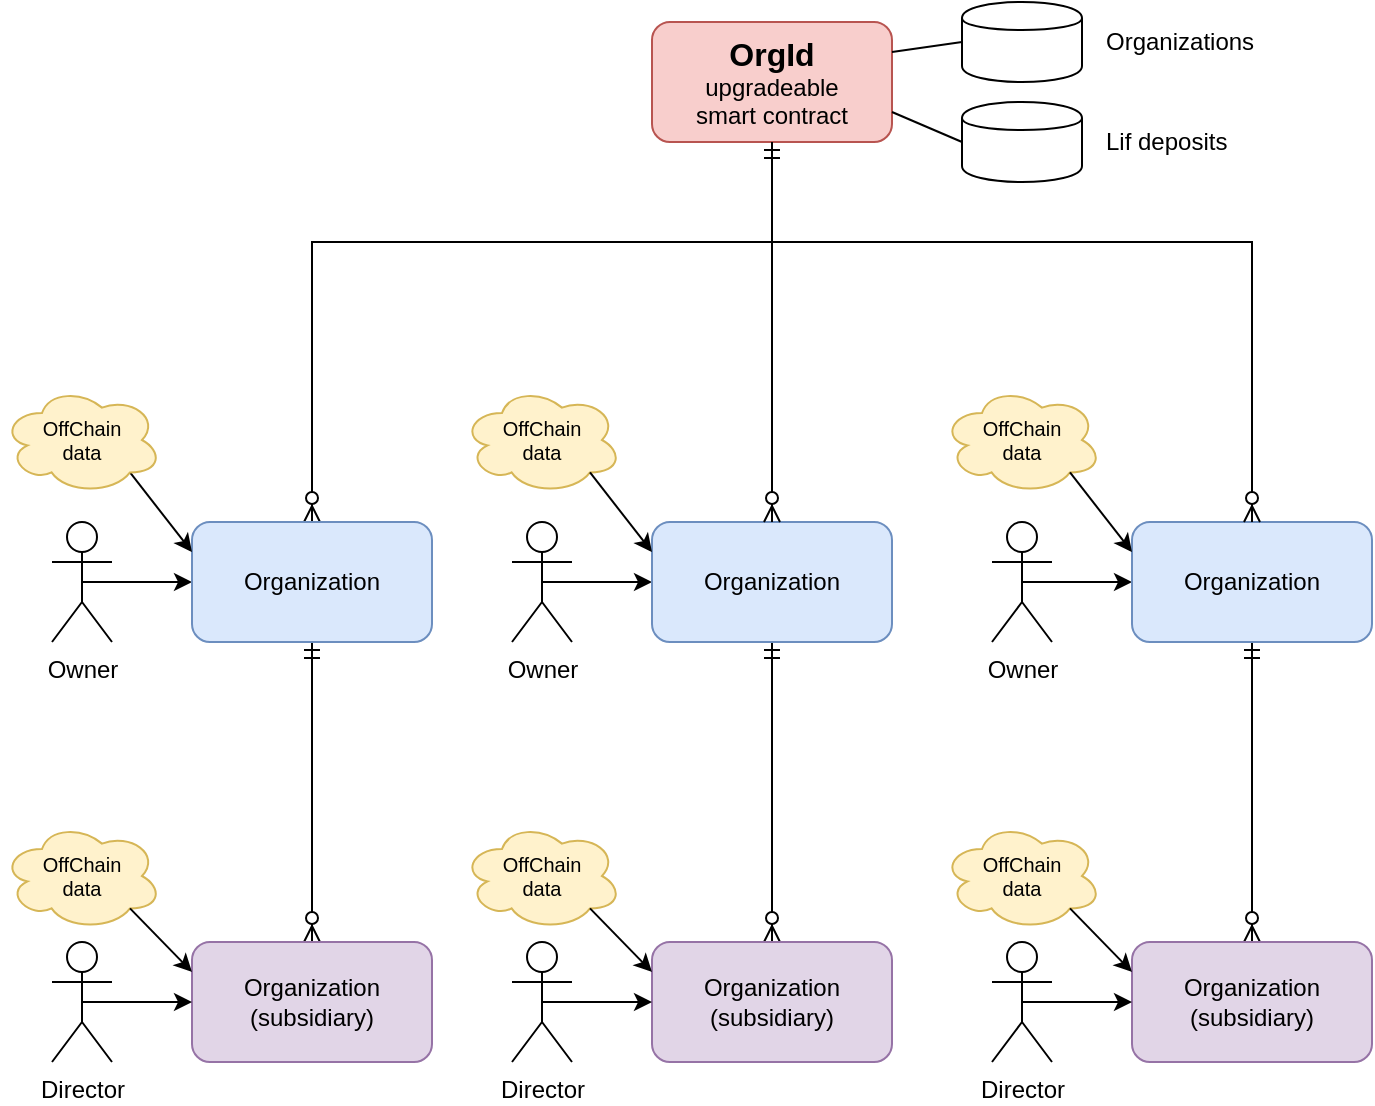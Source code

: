 <mxfile pages="1" version="11.2.4" type="device"><diagram id="P1KJMvUTy4tlil_FxDQn" name="Page-1"><mxGraphModel dx="1102" dy="824" grid="1" gridSize="10" guides="1" tooltips="1" connect="1" arrows="1" fold="1" page="1" pageScale="1" pageWidth="1169" pageHeight="827" math="0" shadow="0"><root><mxCell id="0"/><mxCell id="1" parent="0"/><mxCell id="_cYhicqQ9INhNJw3SBiJ-6" style="edgeStyle=orthogonalEdgeStyle;rounded=0;orthogonalLoop=1;jettySize=auto;html=1;exitX=0.5;exitY=0.5;exitDx=0;exitDy=0;exitPerimeter=0;entryX=0;entryY=0.5;entryDx=0;entryDy=0;" edge="1" parent="1" source="9ZOD8LiryeVZcGwydzvf-19" target="_cYhicqQ9INhNJw3SBiJ-2"><mxGeometry relative="1" as="geometry"/></mxCell><mxCell id="9ZOD8LiryeVZcGwydzvf-19" value="Owner&lt;br&gt;" style="shape=umlActor;verticalLabelPosition=bottom;labelBackgroundColor=#ffffff;verticalAlign=top;html=1;outlineConnect=0;" parent="1" vertex="1"><mxGeometry x="267" y="300" width="30" height="60" as="geometry"/></mxCell><mxCell id="_cYhicqQ9INhNJw3SBiJ-1" value="&lt;b&gt;&lt;font style=&quot;font-size: 16px&quot;&gt;OrgId&lt;/font&gt;&lt;/b&gt;&lt;br&gt;upgradeable&lt;br&gt;smart contract" style="rounded=1;whiteSpace=wrap;html=1;fillColor=#f8cecc;strokeColor=#b85450;" vertex="1" parent="1"><mxGeometry x="567" y="50" width="120" height="60" as="geometry"/></mxCell><mxCell id="_cYhicqQ9INhNJw3SBiJ-8" style="edgeStyle=orthogonalEdgeStyle;rounded=0;orthogonalLoop=1;jettySize=auto;html=1;exitX=0.5;exitY=1;exitDx=0;exitDy=0;entryX=0.5;entryY=0;entryDx=0;entryDy=0;startArrow=ERmandOne;startFill=0;endArrow=ERzeroToMany;endFill=1;" edge="1" parent="1" source="_cYhicqQ9INhNJw3SBiJ-2" target="_cYhicqQ9INhNJw3SBiJ-3"><mxGeometry relative="1" as="geometry"/></mxCell><mxCell id="_cYhicqQ9INhNJw3SBiJ-9" style="edgeStyle=orthogonalEdgeStyle;rounded=0;orthogonalLoop=1;jettySize=auto;html=1;exitX=0.5;exitY=0;exitDx=0;exitDy=0;entryX=0.5;entryY=1;entryDx=0;entryDy=0;startArrow=ERzeroToMany;startFill=1;endArrow=ERmandOne;endFill=0;" edge="1" parent="1" source="_cYhicqQ9INhNJw3SBiJ-2" target="_cYhicqQ9INhNJw3SBiJ-1"><mxGeometry relative="1" as="geometry"><Array as="points"><mxPoint x="397" y="160"/><mxPoint x="627" y="160"/></Array></mxGeometry></mxCell><mxCell id="_cYhicqQ9INhNJw3SBiJ-2" value="Organization" style="rounded=1;whiteSpace=wrap;html=1;fillColor=#dae8fc;strokeColor=#6c8ebf;" vertex="1" parent="1"><mxGeometry x="337" y="300" width="120" height="60" as="geometry"/></mxCell><mxCell id="_cYhicqQ9INhNJw3SBiJ-3" value="Organization&lt;br&gt;(subsidiary)" style="rounded=1;whiteSpace=wrap;html=1;fillColor=#e1d5e7;strokeColor=#9673a6;" vertex="1" parent="1"><mxGeometry x="337" y="510" width="120" height="60" as="geometry"/></mxCell><mxCell id="_cYhicqQ9INhNJw3SBiJ-7" style="edgeStyle=orthogonalEdgeStyle;rounded=0;orthogonalLoop=1;jettySize=auto;html=1;exitX=0.5;exitY=0.5;exitDx=0;exitDy=0;exitPerimeter=0;entryX=0;entryY=0.5;entryDx=0;entryDy=0;" edge="1" parent="1" source="_cYhicqQ9INhNJw3SBiJ-5" target="_cYhicqQ9INhNJw3SBiJ-3"><mxGeometry relative="1" as="geometry"/></mxCell><mxCell id="_cYhicqQ9INhNJw3SBiJ-5" value="Director" style="shape=umlActor;verticalLabelPosition=bottom;labelBackgroundColor=#ffffff;verticalAlign=top;html=1;outlineConnect=0;" vertex="1" parent="1"><mxGeometry x="267" y="510" width="30" height="60" as="geometry"/></mxCell><mxCell id="_cYhicqQ9INhNJw3SBiJ-10" style="edgeStyle=orthogonalEdgeStyle;rounded=0;orthogonalLoop=1;jettySize=auto;html=1;exitX=0.5;exitY=0.5;exitDx=0;exitDy=0;exitPerimeter=0;entryX=0;entryY=0.5;entryDx=0;entryDy=0;" edge="1" source="_cYhicqQ9INhNJw3SBiJ-11" target="_cYhicqQ9INhNJw3SBiJ-13" parent="1"><mxGeometry relative="1" as="geometry"/></mxCell><mxCell id="_cYhicqQ9INhNJw3SBiJ-11" value="Owner&lt;br&gt;" style="shape=umlActor;verticalLabelPosition=bottom;labelBackgroundColor=#ffffff;verticalAlign=top;html=1;outlineConnect=0;" vertex="1" parent="1"><mxGeometry x="497" y="300" width="30" height="60" as="geometry"/></mxCell><mxCell id="_cYhicqQ9INhNJw3SBiJ-12" style="edgeStyle=orthogonalEdgeStyle;rounded=0;orthogonalLoop=1;jettySize=auto;html=1;exitX=0.5;exitY=1;exitDx=0;exitDy=0;entryX=0.5;entryY=0;entryDx=0;entryDy=0;startArrow=ERmandOne;startFill=0;endArrow=ERzeroToMany;endFill=1;" edge="1" source="_cYhicqQ9INhNJw3SBiJ-13" target="_cYhicqQ9INhNJw3SBiJ-14" parent="1"><mxGeometry relative="1" as="geometry"/></mxCell><mxCell id="_cYhicqQ9INhNJw3SBiJ-13" value="Organization" style="rounded=1;whiteSpace=wrap;html=1;fillColor=#dae8fc;strokeColor=#6c8ebf;" vertex="1" parent="1"><mxGeometry x="567" y="300" width="120" height="60" as="geometry"/></mxCell><mxCell id="_cYhicqQ9INhNJw3SBiJ-14" value="Organization&lt;br&gt;(subsidiary)" style="rounded=1;whiteSpace=wrap;html=1;fillColor=#e1d5e7;strokeColor=#9673a6;" vertex="1" parent="1"><mxGeometry x="567" y="510" width="120" height="60" as="geometry"/></mxCell><mxCell id="_cYhicqQ9INhNJw3SBiJ-15" style="edgeStyle=orthogonalEdgeStyle;rounded=0;orthogonalLoop=1;jettySize=auto;html=1;exitX=0.5;exitY=0.5;exitDx=0;exitDy=0;exitPerimeter=0;entryX=0;entryY=0.5;entryDx=0;entryDy=0;" edge="1" source="_cYhicqQ9INhNJw3SBiJ-16" target="_cYhicqQ9INhNJw3SBiJ-14" parent="1"><mxGeometry relative="1" as="geometry"/></mxCell><mxCell id="_cYhicqQ9INhNJw3SBiJ-16" value="Director" style="shape=umlActor;verticalLabelPosition=bottom;labelBackgroundColor=#ffffff;verticalAlign=top;html=1;outlineConnect=0;" vertex="1" parent="1"><mxGeometry x="497" y="510" width="30" height="60" as="geometry"/></mxCell><mxCell id="_cYhicqQ9INhNJw3SBiJ-17" style="edgeStyle=orthogonalEdgeStyle;rounded=0;orthogonalLoop=1;jettySize=auto;html=1;exitX=0.5;exitY=0.5;exitDx=0;exitDy=0;exitPerimeter=0;entryX=0;entryY=0.5;entryDx=0;entryDy=0;" edge="1" source="_cYhicqQ9INhNJw3SBiJ-18" target="_cYhicqQ9INhNJw3SBiJ-20" parent="1"><mxGeometry relative="1" as="geometry"/></mxCell><mxCell id="_cYhicqQ9INhNJw3SBiJ-18" value="Owner&lt;br&gt;" style="shape=umlActor;verticalLabelPosition=bottom;labelBackgroundColor=#ffffff;verticalAlign=top;html=1;outlineConnect=0;" vertex="1" parent="1"><mxGeometry x="737" y="300" width="30" height="60" as="geometry"/></mxCell><mxCell id="_cYhicqQ9INhNJw3SBiJ-19" style="edgeStyle=orthogonalEdgeStyle;rounded=0;orthogonalLoop=1;jettySize=auto;html=1;exitX=0.5;exitY=1;exitDx=0;exitDy=0;entryX=0.5;entryY=0;entryDx=0;entryDy=0;startArrow=ERmandOne;startFill=0;endArrow=ERzeroToMany;endFill=1;" edge="1" source="_cYhicqQ9INhNJw3SBiJ-20" target="_cYhicqQ9INhNJw3SBiJ-21" parent="1"><mxGeometry relative="1" as="geometry"/></mxCell><mxCell id="_cYhicqQ9INhNJw3SBiJ-20" value="Organization" style="rounded=1;whiteSpace=wrap;html=1;fillColor=#dae8fc;strokeColor=#6c8ebf;" vertex="1" parent="1"><mxGeometry x="807" y="300" width="120" height="60" as="geometry"/></mxCell><mxCell id="_cYhicqQ9INhNJw3SBiJ-21" value="Organization&lt;br&gt;(subsidiary)" style="rounded=1;whiteSpace=wrap;html=1;fillColor=#e1d5e7;strokeColor=#9673a6;" vertex="1" parent="1"><mxGeometry x="807" y="510" width="120" height="60" as="geometry"/></mxCell><mxCell id="_cYhicqQ9INhNJw3SBiJ-22" style="edgeStyle=orthogonalEdgeStyle;rounded=0;orthogonalLoop=1;jettySize=auto;html=1;exitX=0.5;exitY=0.5;exitDx=0;exitDy=0;exitPerimeter=0;entryX=0;entryY=0.5;entryDx=0;entryDy=0;" edge="1" source="_cYhicqQ9INhNJw3SBiJ-23" target="_cYhicqQ9INhNJw3SBiJ-21" parent="1"><mxGeometry relative="1" as="geometry"/></mxCell><mxCell id="_cYhicqQ9INhNJw3SBiJ-23" value="Director" style="shape=umlActor;verticalLabelPosition=bottom;labelBackgroundColor=#ffffff;verticalAlign=top;html=1;outlineConnect=0;" vertex="1" parent="1"><mxGeometry x="737" y="510" width="30" height="60" as="geometry"/></mxCell><mxCell id="_cYhicqQ9INhNJw3SBiJ-24" style="edgeStyle=orthogonalEdgeStyle;rounded=0;orthogonalLoop=1;jettySize=auto;html=1;exitX=0.5;exitY=0;exitDx=0;exitDy=0;entryX=0.5;entryY=1;entryDx=0;entryDy=0;startArrow=ERzeroToMany;startFill=1;endArrow=ERmandOne;endFill=0;" edge="1" parent="1" source="_cYhicqQ9INhNJw3SBiJ-13" target="_cYhicqQ9INhNJw3SBiJ-1"><mxGeometry relative="1" as="geometry"><mxPoint x="407" y="210" as="sourcePoint"/><mxPoint x="607" y="120" as="targetPoint"/></mxGeometry></mxCell><mxCell id="_cYhicqQ9INhNJw3SBiJ-25" style="edgeStyle=orthogonalEdgeStyle;rounded=0;orthogonalLoop=1;jettySize=auto;html=1;exitX=0.5;exitY=0;exitDx=0;exitDy=0;entryX=0.5;entryY=1;entryDx=0;entryDy=0;startArrow=ERzeroToMany;startFill=1;endArrow=ERmandOne;endFill=0;" edge="1" parent="1" source="_cYhicqQ9INhNJw3SBiJ-20" target="_cYhicqQ9INhNJw3SBiJ-1"><mxGeometry relative="1" as="geometry"><mxPoint x="417" y="220" as="sourcePoint"/><mxPoint x="617" y="130" as="targetPoint"/><Array as="points"><mxPoint x="867" y="160"/><mxPoint x="627" y="160"/></Array></mxGeometry></mxCell><mxCell id="_cYhicqQ9INhNJw3SBiJ-32" style="rounded=0;orthogonalLoop=1;jettySize=auto;html=1;exitX=0.8;exitY=0.8;exitDx=0;exitDy=0;exitPerimeter=0;entryX=0;entryY=0.25;entryDx=0;entryDy=0;startArrow=none;startFill=0;endArrow=classic;endFill=1;" edge="1" parent="1" source="_cYhicqQ9INhNJw3SBiJ-26" target="_cYhicqQ9INhNJw3SBiJ-2"><mxGeometry relative="1" as="geometry"/></mxCell><mxCell id="_cYhicqQ9INhNJw3SBiJ-26" value="OffChain&lt;br&gt;data" style="ellipse;shape=cloud;whiteSpace=wrap;html=1;fillColor=#fff2cc;strokeColor=#d6b656;fontSize=10;" vertex="1" parent="1"><mxGeometry x="242" y="232" width="80" height="54" as="geometry"/></mxCell><mxCell id="_cYhicqQ9INhNJw3SBiJ-27" value="OffChain&lt;br&gt;data" style="ellipse;shape=cloud;whiteSpace=wrap;html=1;fillColor=#fff2cc;strokeColor=#d6b656;fontSize=10;" vertex="1" parent="1"><mxGeometry x="472" y="232" width="80" height="54" as="geometry"/></mxCell><mxCell id="_cYhicqQ9INhNJw3SBiJ-28" value="OffChain&lt;br&gt;data" style="ellipse;shape=cloud;whiteSpace=wrap;html=1;fillColor=#fff2cc;strokeColor=#d6b656;fontSize=10;" vertex="1" parent="1"><mxGeometry x="712" y="232" width="80" height="54" as="geometry"/></mxCell><mxCell id="_cYhicqQ9INhNJw3SBiJ-29" value="OffChain&lt;br&gt;data" style="ellipse;shape=cloud;whiteSpace=wrap;html=1;fillColor=#fff2cc;strokeColor=#d6b656;fontSize=10;" vertex="1" parent="1"><mxGeometry x="242" y="450" width="80" height="54" as="geometry"/></mxCell><mxCell id="_cYhicqQ9INhNJw3SBiJ-30" value="OffChain&lt;br&gt;data" style="ellipse;shape=cloud;whiteSpace=wrap;html=1;fillColor=#fff2cc;strokeColor=#d6b656;fontSize=10;" vertex="1" parent="1"><mxGeometry x="472" y="450" width="80" height="54" as="geometry"/></mxCell><mxCell id="_cYhicqQ9INhNJw3SBiJ-31" value="OffChain&lt;br&gt;data" style="ellipse;shape=cloud;whiteSpace=wrap;html=1;fillColor=#fff2cc;strokeColor=#d6b656;fontSize=10;" vertex="1" parent="1"><mxGeometry x="712" y="450" width="80" height="54" as="geometry"/></mxCell><mxCell id="_cYhicqQ9INhNJw3SBiJ-33" style="rounded=0;orthogonalLoop=1;jettySize=auto;html=1;exitX=0.8;exitY=0.8;exitDx=0;exitDy=0;exitPerimeter=0;entryX=0;entryY=0.25;entryDx=0;entryDy=0;startArrow=none;startFill=0;endArrow=classic;endFill=1;" edge="1" parent="1" source="_cYhicqQ9INhNJw3SBiJ-27" target="_cYhicqQ9INhNJw3SBiJ-13"><mxGeometry relative="1" as="geometry"><mxPoint x="316" y="285.2" as="sourcePoint"/><mxPoint x="347" y="325" as="targetPoint"/></mxGeometry></mxCell><mxCell id="_cYhicqQ9INhNJw3SBiJ-34" style="rounded=0;orthogonalLoop=1;jettySize=auto;html=1;exitX=0.8;exitY=0.8;exitDx=0;exitDy=0;exitPerimeter=0;entryX=0;entryY=0.25;entryDx=0;entryDy=0;startArrow=none;startFill=0;endArrow=classic;endFill=1;" edge="1" parent="1" source="_cYhicqQ9INhNJw3SBiJ-28" target="_cYhicqQ9INhNJw3SBiJ-20"><mxGeometry relative="1" as="geometry"><mxPoint x="326" y="295.2" as="sourcePoint"/><mxPoint x="357" y="335" as="targetPoint"/></mxGeometry></mxCell><mxCell id="_cYhicqQ9INhNJw3SBiJ-35" style="rounded=0;orthogonalLoop=1;jettySize=auto;html=1;exitX=0.8;exitY=0.8;exitDx=0;exitDy=0;exitPerimeter=0;entryX=0;entryY=0.25;entryDx=0;entryDy=0;startArrow=none;startFill=0;endArrow=classic;endFill=1;" edge="1" parent="1" source="_cYhicqQ9INhNJw3SBiJ-29" target="_cYhicqQ9INhNJw3SBiJ-3"><mxGeometry relative="1" as="geometry"><mxPoint x="336" y="355.2" as="sourcePoint"/><mxPoint x="367" y="395" as="targetPoint"/></mxGeometry></mxCell><mxCell id="_cYhicqQ9INhNJw3SBiJ-36" style="rounded=0;orthogonalLoop=1;jettySize=auto;html=1;exitX=0.8;exitY=0.8;exitDx=0;exitDy=0;exitPerimeter=0;entryX=0;entryY=0.25;entryDx=0;entryDy=0;startArrow=none;startFill=0;endArrow=classic;endFill=1;" edge="1" parent="1" source="_cYhicqQ9INhNJw3SBiJ-30" target="_cYhicqQ9INhNJw3SBiJ-14"><mxGeometry relative="1" as="geometry"><mxPoint x="346" y="365.2" as="sourcePoint"/><mxPoint x="377" y="405" as="targetPoint"/></mxGeometry></mxCell><mxCell id="_cYhicqQ9INhNJw3SBiJ-37" style="rounded=0;orthogonalLoop=1;jettySize=auto;html=1;exitX=0.8;exitY=0.8;exitDx=0;exitDy=0;exitPerimeter=0;entryX=0;entryY=0.25;entryDx=0;entryDy=0;startArrow=none;startFill=0;endArrow=classic;endFill=1;" edge="1" parent="1" source="_cYhicqQ9INhNJw3SBiJ-31" target="_cYhicqQ9INhNJw3SBiJ-21"><mxGeometry relative="1" as="geometry"><mxPoint x="356" y="375.2" as="sourcePoint"/><mxPoint x="387" y="415" as="targetPoint"/></mxGeometry></mxCell><mxCell id="_cYhicqQ9INhNJw3SBiJ-38" value="" style="shape=cylinder;whiteSpace=wrap;html=1;boundedLbl=1;backgroundOutline=1;" vertex="1" parent="1"><mxGeometry x="722" y="40" width="60" height="40" as="geometry"/></mxCell><mxCell id="_cYhicqQ9INhNJw3SBiJ-39" value="" style="shape=cylinder;whiteSpace=wrap;html=1;boundedLbl=1;backgroundOutline=1;" vertex="1" parent="1"><mxGeometry x="722" y="90" width="60" height="40" as="geometry"/></mxCell><mxCell id="_cYhicqQ9INhNJw3SBiJ-40" value="" style="endArrow=none;html=1;exitX=1;exitY=0.25;exitDx=0;exitDy=0;entryX=0;entryY=0.5;entryDx=0;entryDy=0;" edge="1" parent="1" source="_cYhicqQ9INhNJw3SBiJ-1" target="_cYhicqQ9INhNJw3SBiJ-38"><mxGeometry width="50" height="50" relative="1" as="geometry"><mxPoint x="677" y="30" as="sourcePoint"/><mxPoint x="727" y="-20" as="targetPoint"/></mxGeometry></mxCell><mxCell id="_cYhicqQ9INhNJw3SBiJ-41" value="" style="endArrow=none;html=1;exitX=1;exitY=0.75;exitDx=0;exitDy=0;entryX=0;entryY=0.5;entryDx=0;entryDy=0;" edge="1" parent="1" source="_cYhicqQ9INhNJw3SBiJ-1" target="_cYhicqQ9INhNJw3SBiJ-39"><mxGeometry width="50" height="50" relative="1" as="geometry"><mxPoint x="677" y="180" as="sourcePoint"/><mxPoint x="727" y="130" as="targetPoint"/></mxGeometry></mxCell><mxCell id="_cYhicqQ9INhNJw3SBiJ-42" value="Organizations" style="text;html=1;strokeColor=none;fillColor=none;align=left;verticalAlign=middle;whiteSpace=wrap;rounded=0;" vertex="1" parent="1"><mxGeometry x="792" y="50" width="85" height="20" as="geometry"/></mxCell><mxCell id="_cYhicqQ9INhNJw3SBiJ-43" value="Lif deposits" style="text;html=1;strokeColor=none;fillColor=none;align=left;verticalAlign=middle;whiteSpace=wrap;rounded=0;" vertex="1" parent="1"><mxGeometry x="792" y="100" width="85" height="20" as="geometry"/></mxCell></root></mxGraphModel></diagram></mxfile>